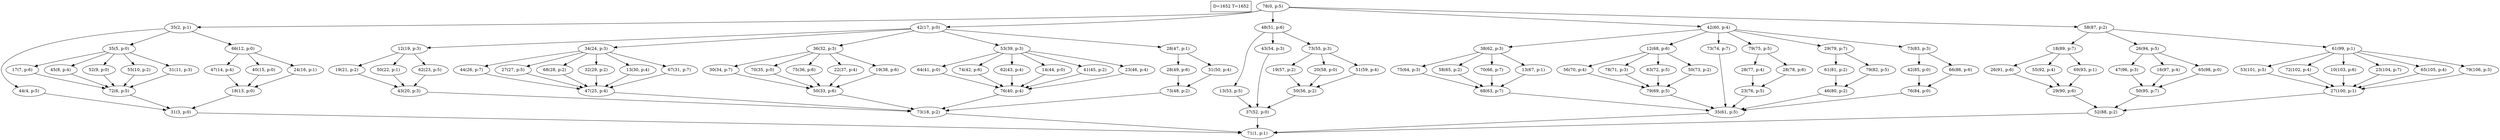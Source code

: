 digraph Task {
i [shape=box, label="D=1652 T=1652"]; 
0 [label="78(0, p:5)"];
1 [label="71(1, p:1)"];
2 [label="35(2, p:1)"];
3 [label="31(3, p:0)"];
4 [label="44(4, p:5)"];
5 [label="35(5, p:0)"];
6 [label="72(6, p:5)"];
7 [label="17(7, p:6)"];
8 [label="45(8, p:4)"];
9 [label="52(9, p:0)"];
10 [label="55(10, p:2)"];
11 [label="31(11, p:3)"];
12 [label="66(12, p:0)"];
13 [label="18(13, p:0)"];
14 [label="47(14, p:4)"];
15 [label="40(15, p:0)"];
16 [label="24(16, p:1)"];
17 [label="42(17, p:0)"];
18 [label="73(18, p:2)"];
19 [label="12(19, p:3)"];
20 [label="43(20, p:3)"];
21 [label="19(21, p:2)"];
22 [label="50(22, p:1)"];
23 [label="62(23, p:5)"];
24 [label="34(24, p:3)"];
25 [label="47(25, p:4)"];
26 [label="44(26, p:7)"];
27 [label="27(27, p:5)"];
28 [label="68(28, p:2)"];
29 [label="32(29, p:2)"];
30 [label="13(30, p:4)"];
31 [label="67(31, p:7)"];
32 [label="36(32, p:3)"];
33 [label="50(33, p:6)"];
34 [label="30(34, p:7)"];
35 [label="70(35, p:0)"];
36 [label="75(36, p:6)"];
37 [label="22(37, p:4)"];
38 [label="19(38, p:6)"];
39 [label="53(39, p:3)"];
40 [label="76(40, p:4)"];
41 [label="64(41, p:0)"];
42 [label="74(42, p:6)"];
43 [label="62(43, p:4)"];
44 [label="14(44, p:0)"];
45 [label="41(45, p:2)"];
46 [label="23(46, p:4)"];
47 [label="28(47, p:1)"];
48 [label="73(48, p:2)"];
49 [label="28(49, p:6)"];
50 [label="31(50, p:4)"];
51 [label="48(51, p:6)"];
52 [label="37(52, p:0)"];
53 [label="13(53, p:5)"];
54 [label="43(54, p:3)"];
55 [label="73(55, p:3)"];
56 [label="50(56, p:2)"];
57 [label="19(57, p:2)"];
58 [label="20(58, p:0)"];
59 [label="51(59, p:4)"];
60 [label="42(60, p:4)"];
61 [label="35(61, p:5)"];
62 [label="38(62, p:3)"];
63 [label="68(63, p:7)"];
64 [label="75(64, p:3)"];
65 [label="58(65, p:2)"];
66 [label="70(66, p:7)"];
67 [label="13(67, p:1)"];
68 [label="12(68, p:6)"];
69 [label="79(69, p:5)"];
70 [label="56(70, p:4)"];
71 [label="78(71, p:3)"];
72 [label="63(72, p:5)"];
73 [label="50(73, p:2)"];
74 [label="73(74, p:7)"];
75 [label="79(75, p:5)"];
76 [label="23(76, p:5)"];
77 [label="28(77, p:4)"];
78 [label="28(78, p:6)"];
79 [label="29(79, p:7)"];
80 [label="46(80, p:2)"];
81 [label="61(81, p:2)"];
82 [label="79(82, p:5)"];
83 [label="73(83, p:3)"];
84 [label="76(84, p:0)"];
85 [label="42(85, p:0)"];
86 [label="66(86, p:6)"];
87 [label="58(87, p:2)"];
88 [label="52(88, p:2)"];
89 [label="18(89, p:7)"];
90 [label="29(90, p:6)"];
91 [label="26(91, p:6)"];
92 [label="55(92, p:4)"];
93 [label="69(93, p:1)"];
94 [label="26(94, p:5)"];
95 [label="50(95, p:7)"];
96 [label="47(96, p:3)"];
97 [label="16(97, p:4)"];
98 [label="65(98, p:0)"];
99 [label="61(99, p:1)"];
100 [label="27(100, p:1)"];
101 [label="53(101, p:5)"];
102 [label="72(102, p:4)"];
103 [label="10(103, p:6)"];
104 [label="23(104, p:7)"];
105 [label="65(105, p:4)"];
106 [label="79(106, p:3)"];
0 -> 2;
0 -> 17;
0 -> 51;
0 -> 60;
0 -> 87;
2 -> 4;
2 -> 5;
2 -> 12;
3 -> 1;
4 -> 3;
5 -> 7;
5 -> 8;
5 -> 9;
5 -> 10;
5 -> 11;
6 -> 3;
7 -> 6;
8 -> 6;
9 -> 6;
10 -> 6;
11 -> 6;
12 -> 14;
12 -> 15;
12 -> 16;
13 -> 3;
14 -> 13;
15 -> 13;
16 -> 13;
17 -> 19;
17 -> 24;
17 -> 32;
17 -> 39;
17 -> 47;
18 -> 1;
19 -> 21;
19 -> 22;
19 -> 23;
20 -> 18;
21 -> 20;
22 -> 20;
23 -> 20;
24 -> 26;
24 -> 27;
24 -> 28;
24 -> 29;
24 -> 30;
24 -> 31;
25 -> 18;
26 -> 25;
27 -> 25;
28 -> 25;
29 -> 25;
30 -> 25;
31 -> 25;
32 -> 34;
32 -> 35;
32 -> 36;
32 -> 37;
32 -> 38;
33 -> 18;
34 -> 33;
35 -> 33;
36 -> 33;
37 -> 33;
38 -> 33;
39 -> 41;
39 -> 42;
39 -> 43;
39 -> 44;
39 -> 45;
39 -> 46;
40 -> 18;
41 -> 40;
42 -> 40;
43 -> 40;
44 -> 40;
45 -> 40;
46 -> 40;
47 -> 49;
47 -> 50;
48 -> 18;
49 -> 48;
50 -> 48;
51 -> 53;
51 -> 54;
51 -> 55;
52 -> 1;
53 -> 52;
54 -> 52;
55 -> 57;
55 -> 58;
55 -> 59;
56 -> 52;
57 -> 56;
58 -> 56;
59 -> 56;
60 -> 62;
60 -> 68;
60 -> 74;
60 -> 75;
60 -> 79;
60 -> 83;
61 -> 1;
62 -> 64;
62 -> 65;
62 -> 66;
62 -> 67;
63 -> 61;
64 -> 63;
65 -> 63;
66 -> 63;
67 -> 63;
68 -> 70;
68 -> 71;
68 -> 72;
68 -> 73;
69 -> 61;
70 -> 69;
71 -> 69;
72 -> 69;
73 -> 69;
74 -> 61;
75 -> 77;
75 -> 78;
76 -> 61;
77 -> 76;
78 -> 76;
79 -> 81;
79 -> 82;
80 -> 61;
81 -> 80;
82 -> 80;
83 -> 85;
83 -> 86;
84 -> 61;
85 -> 84;
86 -> 84;
87 -> 89;
87 -> 94;
87 -> 99;
88 -> 1;
89 -> 91;
89 -> 92;
89 -> 93;
90 -> 88;
91 -> 90;
92 -> 90;
93 -> 90;
94 -> 96;
94 -> 97;
94 -> 98;
95 -> 88;
96 -> 95;
97 -> 95;
98 -> 95;
99 -> 101;
99 -> 102;
99 -> 103;
99 -> 104;
99 -> 105;
99 -> 106;
100 -> 88;
101 -> 100;
102 -> 100;
103 -> 100;
104 -> 100;
105 -> 100;
106 -> 100;
}